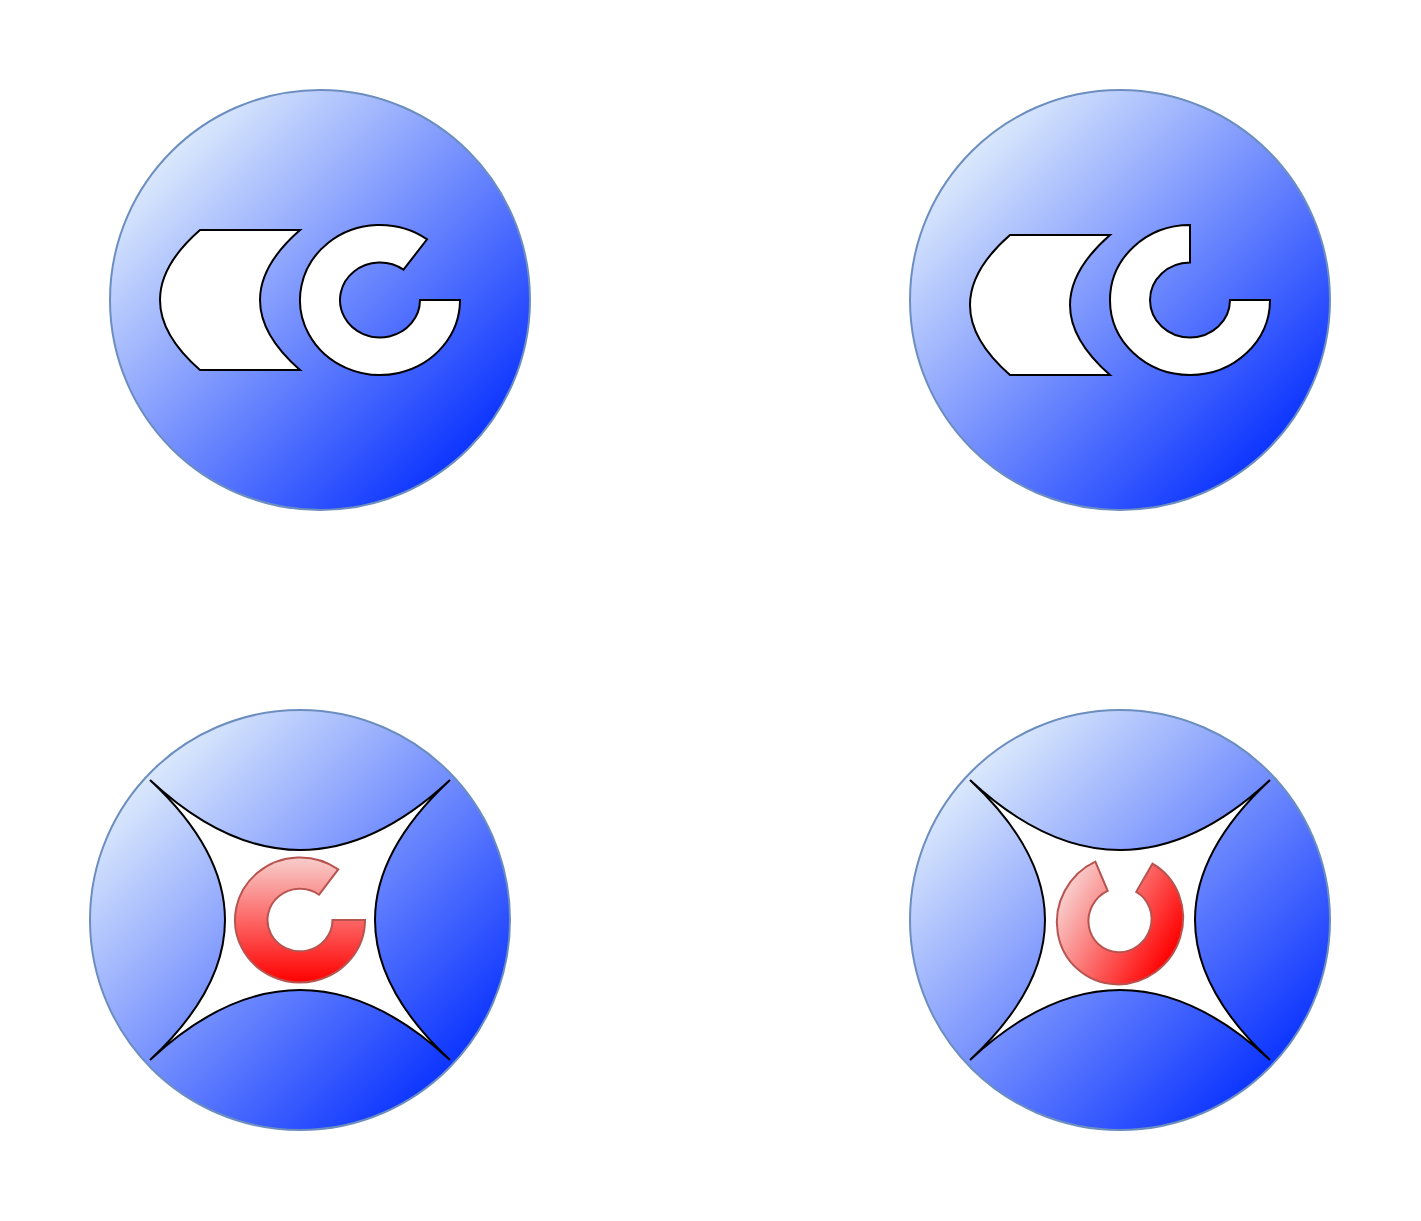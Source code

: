 <mxfile version="21.6.8" type="device">
  <diagram name="Page-1" id="PljlsfvJQi_vC89PuRE5">
    <mxGraphModel dx="1434" dy="855" grid="1" gridSize="10" guides="1" tooltips="1" connect="1" arrows="1" fold="1" page="1" pageScale="1" pageWidth="850" pageHeight="1100" math="0" shadow="0">
      <root>
        <mxCell id="0" />
        <mxCell id="1" parent="0" />
        <mxCell id="ToQhXQZyftwZSW29-jGW-13" value="" style="ellipse;whiteSpace=wrap;html=1;aspect=fixed;rotation=-45;fillColor=#dae8fc;strokeColor=#6c8ebf;gradientColor=#0D35FF;" parent="1" vertex="1">
          <mxGeometry x="60" y="540" width="210" height="210" as="geometry" />
        </mxCell>
        <mxCell id="ToQhXQZyftwZSW29-jGW-8" value="" style="ellipse;whiteSpace=wrap;html=1;aspect=fixed;rotation=-45;fillColor=#dae8fc;strokeColor=#6c8ebf;gradientColor=#0D35FF;" parent="1" vertex="1">
          <mxGeometry x="470" y="230" width="210" height="210" as="geometry" />
        </mxCell>
        <mxCell id="ToQhXQZyftwZSW29-jGW-1" value="" style="ellipse;whiteSpace=wrap;html=1;aspect=fixed;rotation=-45;fillColor=#dae8fc;strokeColor=#6c8ebf;gradientColor=#0D35FF;" parent="1" vertex="1">
          <mxGeometry x="70" y="230" width="210" height="210" as="geometry" />
        </mxCell>
        <mxCell id="ToQhXQZyftwZSW29-jGW-2" value="" style="shape=dataStorage;whiteSpace=wrap;html=1;fixedSize=1;" parent="1" vertex="1">
          <mxGeometry x="95" y="300" width="70" height="70" as="geometry" />
        </mxCell>
        <mxCell id="ToQhXQZyftwZSW29-jGW-4" value="" style="verticalLabelPosition=bottom;verticalAlign=top;html=1;shape=mxgraph.basic.partConcEllipse;startAngle=0.25;endAngle=0.1;arcWidth=0.5;" parent="1" vertex="1">
          <mxGeometry x="165" y="297.5" width="80" height="75" as="geometry" />
        </mxCell>
        <mxCell id="ToQhXQZyftwZSW29-jGW-5" value="" style="verticalLabelPosition=bottom;verticalAlign=top;html=1;shape=mxgraph.basic.partConcEllipse;startAngle=0.25;endAngle=0;arcWidth=0.5;" parent="1" vertex="1">
          <mxGeometry x="570" y="297.5" width="80" height="75" as="geometry" />
        </mxCell>
        <mxCell id="ToQhXQZyftwZSW29-jGW-9" value="" style="shape=dataStorage;whiteSpace=wrap;html=1;fixedSize=1;" parent="1" vertex="1">
          <mxGeometry x="500" y="302.5" width="70" height="70" as="geometry" />
        </mxCell>
        <mxCell id="ToQhXQZyftwZSW29-jGW-12" value="" style="shape=switch;whiteSpace=wrap;html=1;" parent="1" vertex="1">
          <mxGeometry x="90" y="575" width="150" height="140" as="geometry" />
        </mxCell>
        <mxCell id="ToQhXQZyftwZSW29-jGW-15" value="" style="verticalLabelPosition=bottom;verticalAlign=top;html=1;shape=mxgraph.basic.partConcEllipse;startAngle=0.25;endAngle=0.1;arcWidth=0.5;fillColor=#f8cecc;strokeColor=#b85450;gradientColor=#FF0000;" parent="1" vertex="1">
          <mxGeometry x="132.5" y="613.75" width="65" height="62.5" as="geometry" />
        </mxCell>
        <mxCell id="ToQhXQZyftwZSW29-jGW-16" value="" style="ellipse;whiteSpace=wrap;html=1;aspect=fixed;rotation=-45;fillColor=#dae8fc;strokeColor=#6c8ebf;gradientColor=#0D35FF;" parent="1" vertex="1">
          <mxGeometry x="470" y="540" width="210" height="210" as="geometry" />
        </mxCell>
        <mxCell id="ToQhXQZyftwZSW29-jGW-17" value="" style="shape=switch;whiteSpace=wrap;html=1;" parent="1" vertex="1">
          <mxGeometry x="500" y="575" width="150" height="140" as="geometry" />
        </mxCell>
        <mxCell id="ToQhXQZyftwZSW29-jGW-18" value="" style="verticalLabelPosition=bottom;verticalAlign=top;html=1;shape=mxgraph.basic.partConcEllipse;startAngle=0.25;endAngle=0.1;arcWidth=0.5;fillColor=#f8cecc;strokeColor=#b85450;gradientColor=#FF0000;rotation=-60;" parent="1" vertex="1">
          <mxGeometry x="542.5" y="613.75" width="65" height="62.5" as="geometry" />
        </mxCell>
      </root>
    </mxGraphModel>
  </diagram>
</mxfile>
